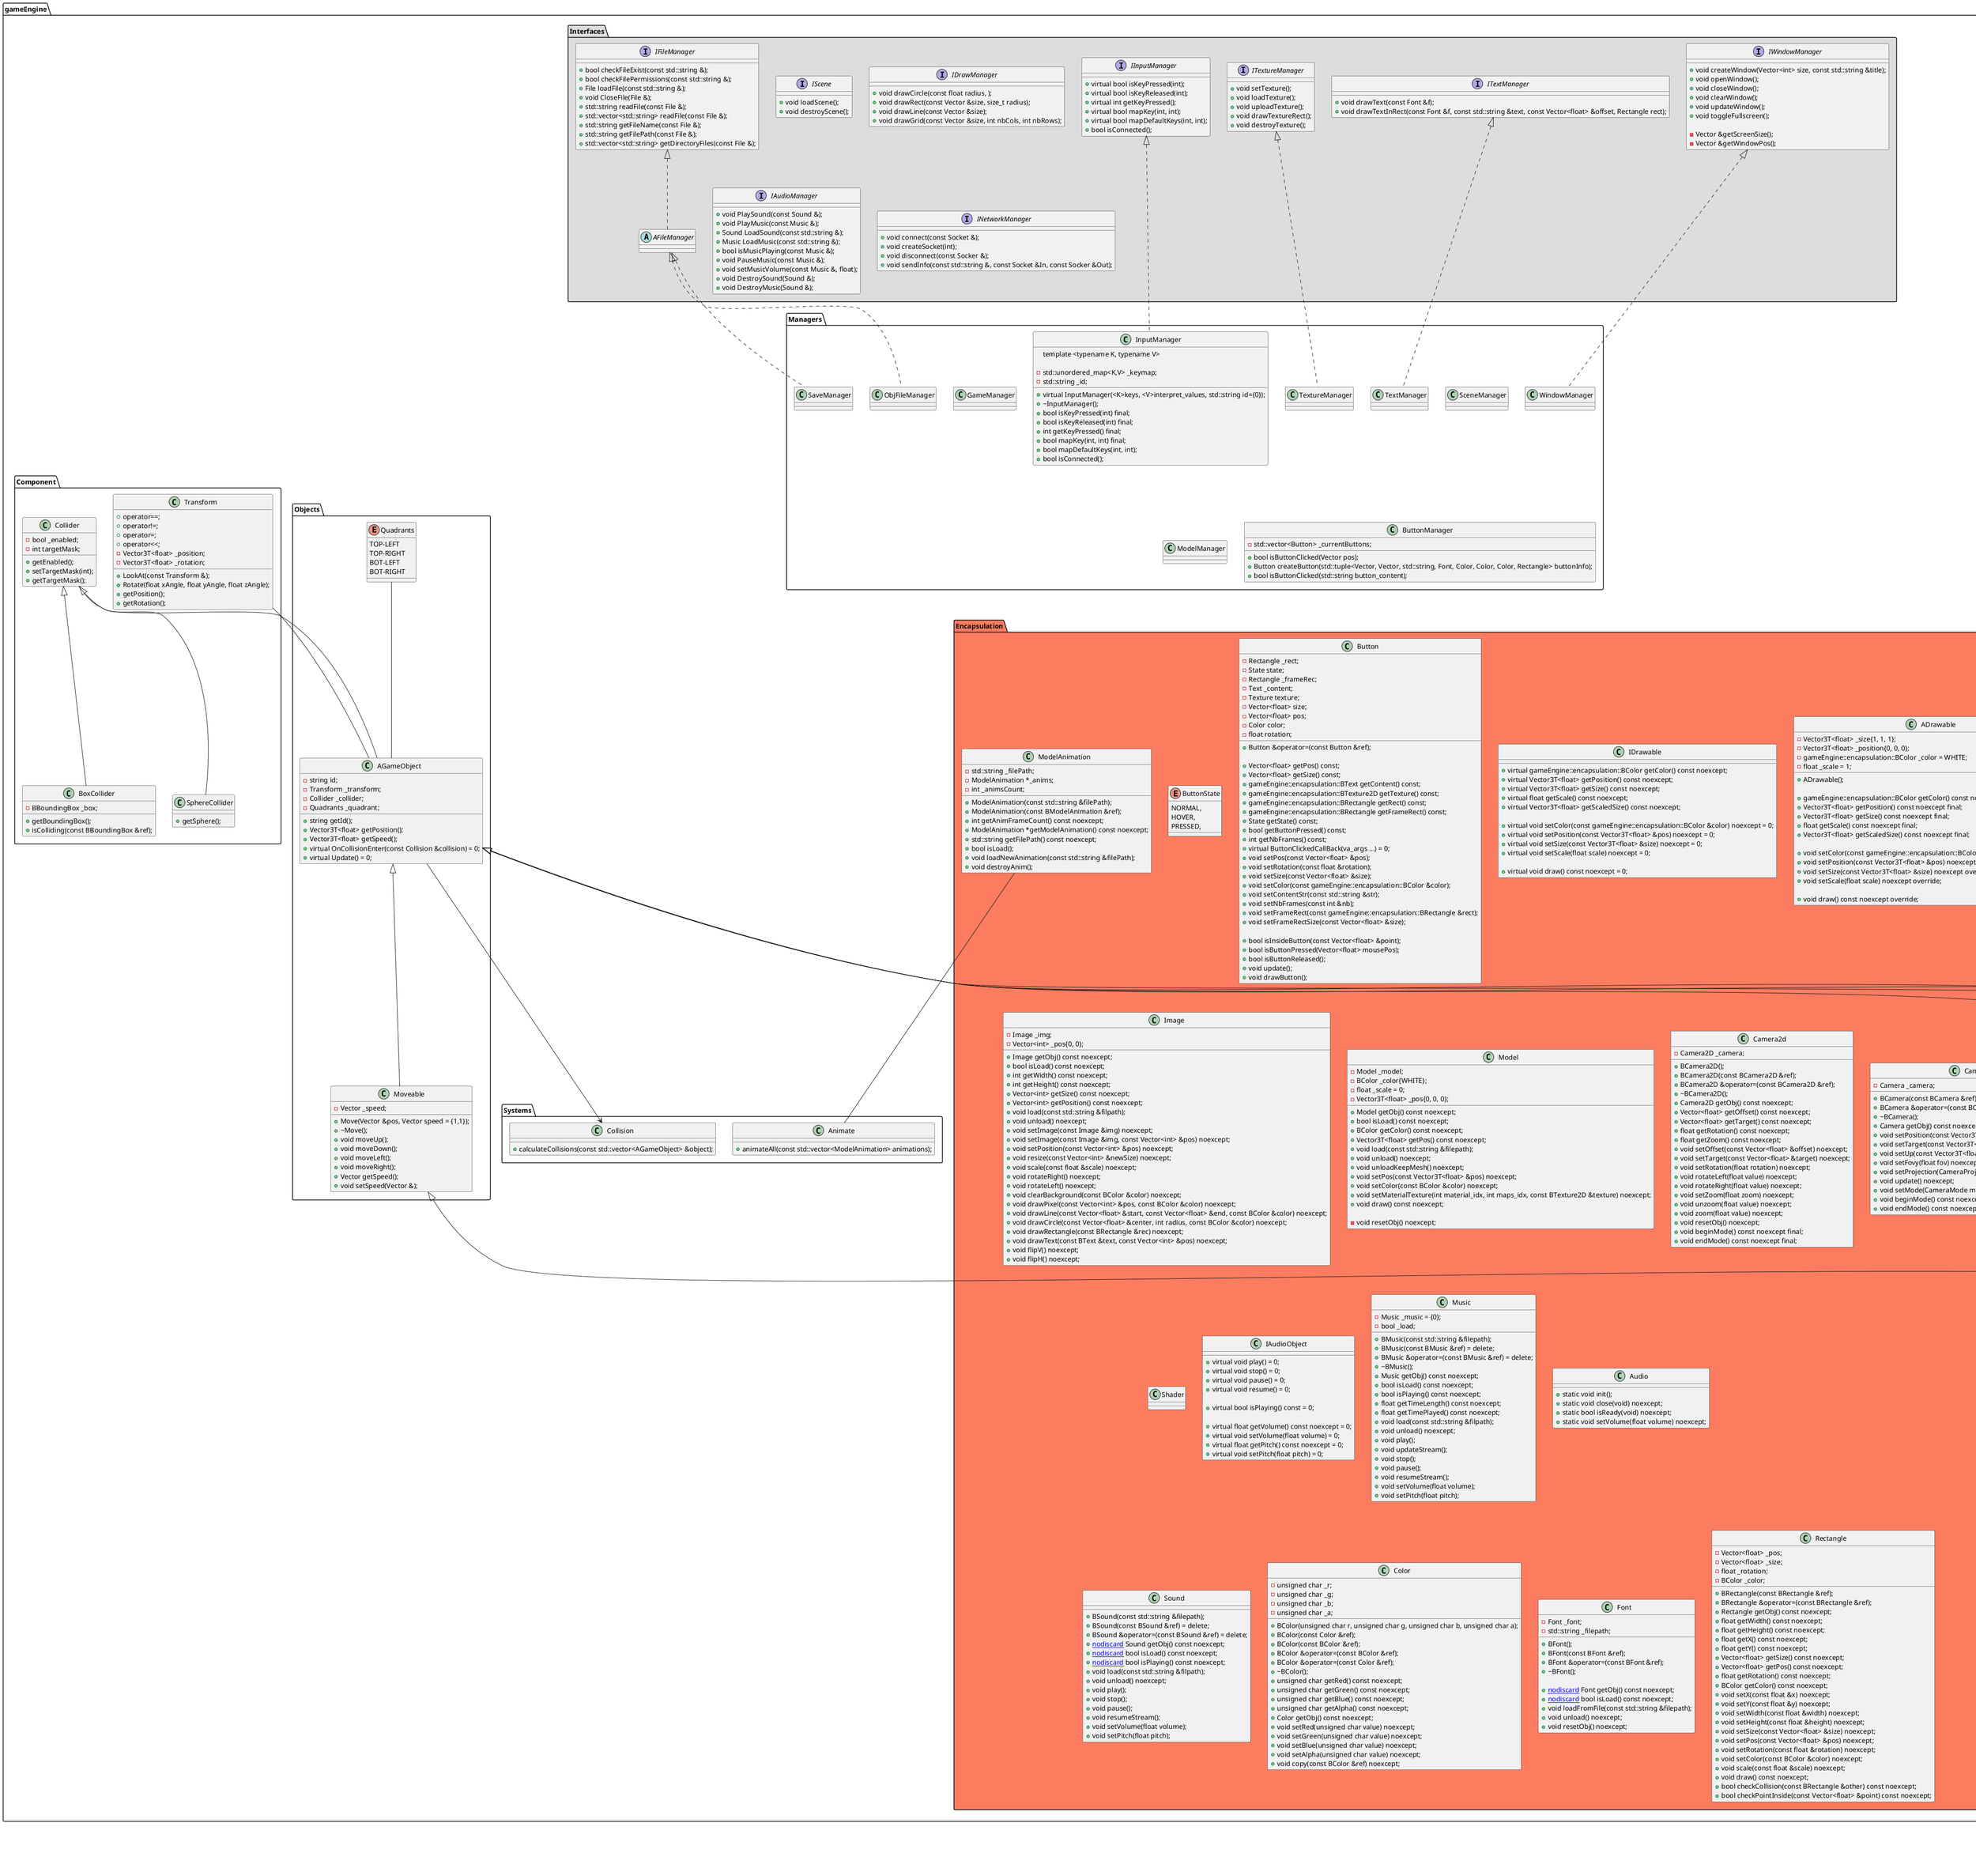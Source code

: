 @startuml Indie_Studio

'Gestion de souris, manettes, clavier, fps, fichier (sauvegarde), parsing JSON, textures
'texte, drawShapes, models(2d, 3D), audio

namespace global {
    class Vector<T> {
        +Vector(T x, T y)
        +~Vector() = default;
        +const Vector(const Vector &copy);
        +bool operator==();
        +bool operator!=();
        +Vector &operator+();
        +Vector &operator-();

        -T _x;
        -T _y;
    }

    class Vector3<T> {
        +Vector3T(T x, T y, T Z);
        +~Vector3T() = default;
        +Vector3T(const Vector3T<T> &copy);
        +bool operator==(Vector3T<T> const &other) const noexcept;
        +bool operator!=(Vector3T<T> const &other) const noexcept;
        +Vector3T<T> operator+(Vector3T<T> const &other) const noexcept;
        +Vector3T<T> operator-(Vector3T<T> const &other) const noexcept;
        +Vector3T<T> &operator=(Vector3T<T> const &other) noexcept;

        -T _x;
        -T _y;
        -T _z;
    }
}

namespace game {
        enum EntityType {
        COLLECTABLE,
        DROPPABLE,
        BOMB,
        POWERUP,
        PLAYER,
        AI
    }

    class AI {
    }
}

namespace game.Scenes {
    class MainMenu implements gameEngine.Interfaces.IScene {
        -gameEngine.Managers.ButtonManager _buttonManager;
    }
}

namespace game.Systems {

}

namespace gameEngine.Managers {

    class InputManager implements gameEngine.Interfaces.IInputManager
    {
        template <typename K, typename V>
        +virtual InputManager(<K>keys, <V>interpret_values, std::string id={0});
        +~InputManager();
        +bool isKeyPressed(int) final;
        +bool isKeyReleased(int) final;
        +int getKeyPressed() final;
        +bool mapKey(int, int) final;
        +bool mapDefaultKeys(int, int);
        +bool isConnected();

        -std::unordered_map<K,V> _keymap;
        -std::string _id;
    }
    class SaveManager implements gameEngine.Interfaces.AFileManager{}
    class TextureManager implements gameEngine.Interfaces.ITextureManager {}
    class TextManager implements gameEngine.Interfaces.ITextManager {}
    class WindowManager implements gameEngine.Interfaces.IWindowManager {}
    class ObjFileManager implements gameEngine.Interfaces.AFileManager {}
    class SceneManager{}
    class GameManager{}
    class ModelManager {}
    'Button args are taken from botttom to top
    class ButtonManager {
        +bool isButtonClicked(Vector pos);
        +Button createButton(std::tuple<Vector, Vector, std::string, Font, Color, Color, Color, Rectangle> buttonInfo);
        +bool isButtonClicked(std::string button_content);
        -std::vector<Button> _currentButtons;
    }
}

namespace game.Objects {

    class Droppable extends gameEngine.Objects.AGameObject {}
    class Collectible extends gameEngine.Objects.AGameObject {}
    class Bomb extends Droppable {}

    class Character extends gameEngine.Objects.Moveable {
        -std::string _name;
    }


    class Player extends game.Objects.Character {
        -std::string _id;
        -size_t _score;
    }

    class Bot extends game.Objects.Character, game.AI {

    }


    enum TileType {
        WALL,
        PATH,
        BRICK,
        COLLECTIBLE,
    }

    class Tile extends gameEngine.Objects.AGameObject {
        -Texture _texture;
        -Model _model;
        -std::Vector<std::size_t> _pos;
        -TileType _type;
    }

    class Map {
        +Map(const int &size);

        +void generateMap(const int &seed);
        +void generateSeed(void);

        -std::vector<std::vector<int>> _bombermap;
        -std::vector<Tile> _tiles;
        -std::size_t _size;
        -std::size_t _seed;
    }

    class ACollectible extends Tile {
        +void powerUpCallback(Player &p);

        -Clock _clock;
    }

    class Path extends Tile {
    }

    class Wall extends Tile {
    }
    class Wall extends gameEngine.Objects.AGameObject {
        +Wall(bool isDestructible)

    class Brick extends Wall {
        -Collectible _powerup;
    }

    class HealthUp extends ACollectible {}
    class SpeedUp extends ACollectible {}
    class FireUp extends ACollectible {}
    class BombUp extends ACollectible {}
    class BombPass extends ACollectible {}
    class OneUp extends ACollectible {}

}

namespace gameEngine {

namespace Encapsulation #fc7c60  {
    enum ButtonState {
        NORMAL,
        HOVER,
        PRESSED,
    }
    class Button {
        +Button &operator=(const Button &ref);

        +Vector<float> getPos() const;
        +Vector<float> getSize() const;
        +gameEngine::encapsulation::BText getContent() const;
        +gameEngine::encapsulation::BTexture2D getTexture() const;
        +gameEngine::encapsulation::BRectangle getRect() const;
        +gameEngine::encapsulation::BRectangle getFrameRect() const;
        +State getState() const;
        +bool getButtonPressed() const;
        +int getNbFrames() const;
        +virtual ButtonClickedCallBack(va_args ...) = 0;
        +void setPos(const Vector<float> &pos);
        +void setRotation(const float &rotation);
        +void setSize(const Vector<float> &size);
        +void setColor(const gameEngine::encapsulation::BColor &color);
        +void setContentStr(const std::string &str);
        +void setNbFrames(const int &nb);
        +void setFrameRect(const gameEngine::encapsulation::BRectangle &rect);
        +void setFrameRectSize(const Vector<float> &size);

        +bool isInsideButton(const Vector<float> &point);
        +bool isButtonPressed(Vector<float> mousePos);
        +bool isButtonReleased();
        +void update();
        +void drawButton();

        -Rectangle _rect;
        -State state;
        -Rectangle _frameRec;
        -Text _content;
        -Texture texture;
        -Vector<float> size;
        -Vector<float> pos;
        -Color color;
        -float rotation;
    }
    class IDrawable {
        +virtual gameEngine::encapsulation::BColor getColor() const noexcept;
        +virtual Vector3T<float> getPosition() const noexcept;
        +virtual Vector3T<float> getSize() const noexcept;
        +virtual float getScale() const noexcept;
        +virtual Vector3T<float> getScaledSize() const noexcept;

        +virtual void setColor(const gameEngine::encapsulation::BColor &color) noexcept = 0;
        +virtual void setPosition(const Vector3T<float> &pos) noexcept = 0;
        +virtual void setSize(const Vector3T<float> &size) noexcept = 0;
        +virtual void setScale(float scale) noexcept = 0;

        +virtual void draw() const noexcept = 0;
    }
    class ADrawable {
        +ADrawable();

        +gameEngine::encapsulation::BColor getColor() const noexcept final;
        +Vector3T<float> getPosition() const noexcept final;
        +Vector3T<float> getSize() const noexcept final;
        +float getScale() const noexcept final;
        +Vector3T<float> getScaledSize() const noexcept final;

        +void setColor(const gameEngine::encapsulation::BColor &color) noexcept override;
        +void setPosition(const Vector3T<float> &pos) noexcept override;
        +void setSize(const Vector3T<float> &size) noexcept override;
        +void setScale(float scale) noexcept override;

        +void draw() const noexcept override;

        -Vector3T<float> _size{1, 1, 1};
        -Vector3T<float> _position{0, 0, 0};
        -gameEngine::encapsulation::BColor _color = WHITE;
        -float _scale = 1;
    }
    class Image {
        +Image getObj() const noexcept;
        +bool isLoad() const noexcept;
        +int getWidth() const noexcept;
        +int getHeight() const noexcept;
        +Vector<int> getSize() const noexcept;
        +Vector<int> getPosition() const noexcept;
        +void load(const std::string &filpath);
        +void unload() noexcept;
        +void setImage(const Image &img) noexcept;
        +void setImage(const Image &img, const Vector<int> &pos) noexcept;
        +void setPosition(const Vector<int> &pos) noexcept;
        +void resize(const Vector<int> &newSize) noexcept;
        +void scale(const float &scale) noexcept;
        +void rotateRight() noexcept;
        +void rotateLeft() noexcept;
        +void clearBackground(const BColor &color) noexcept;
        +void drawPixel(const Vector<int> &pos, const BColor &color) noexcept;
        +void drawLine(const Vector<float> &start, const Vector<float> &end, const BColor &color) noexcept;
        +void drawCircle(const Vector<float> &center, int radius, const BColor &color) noexcept;
        +void drawRectangle(const BRectangle &rec) noexcept;
        +void drawText(const BText &text, const Vector<int> &pos) noexcept;
        +void flipV() noexcept;
        +void flipH() noexcept;

        -Image _img;
        -Vector<int> _pos{0, 0};
    }

    class Model {
        +Model getObj() const noexcept;
        +bool isLoad() const noexcept;
        +BColor getColor() const noexcept;
        +Vector3T<float> getPos() const noexcept;
        +void load(const std::string &filepath);
        +void unload() noexcept;
        +void unloadKeepMesh() noexcept;
        +void setPos(const Vector3T<float> &pos) noexcept;
        +void setColor(const BColor &color) noexcept;
        +void setMaterialTexture(int material_idx, int maps_idx, const BTexture2D &texture) noexcept;
        +void draw() const noexcept;

        -void resetObj() noexcept;
        -Model _model;
        -BColor _color{WHITE};
        -float _scale = 0;
        -Vector3T<float> _pos{0, 0, 0};
    }
    class Camera2d {
        +BCamera2D();
        +BCamera2D(const BCamera2D &ref);
        +BCamera2D &operator=(const BCamera2D &ref);
        +~BCamera2D();
        +Camera2D getObj() const noexcept;
        +Vector<float> getOffset() const noexcept;
        +Vector<float> getTarget() const noexcept;
        +float getRotation() const noexcept;
        +float getZoom() const noexcept;
        +void setOffset(const Vector<float> &offset) noexcept;
        +void setTarget(const Vector<float> &target) noexcept;
        +void setRotation(float rotation) noexcept;
        +void rotateLeft(float value) noexcept;
        +void rotateRight(float value) noexcept;
        +void setZoom(float zoom) noexcept;
        +void unzoom(float value) noexcept;
        +void zoom(float value) noexcept;
        +void resetObj() noexcept;
        +void beginMode() const noexcept final;
        +void endMode() const noexcept final;

        -Camera2D _camera;
    }
    class Camera {
        +BCamera(const BCamera &ref);
        +BCamera &operator=(const BCamera &ref);
        +~BCamera();
        +Camera getObj() const noexcept;
        +void setPosition(const Vector3T<float> &pos) noexcept;
        +void setTarget(const Vector3T<float> &target) noexcept;
        +void setUp(const Vector3T<float> &up) noexcept;
        +void setFovy(float fov) noexcept;
        +void setProjection(CameraProjection projection) noexcept;
        +void update() noexcept;
        +void setMode(CameraMode mode) noexcept;
        +void beginMode() const noexcept final;
        +void endMode() const noexcept final;

        -Camera _camera;
    }
    class Shader {}
    class IAudioObject {
        +virtual void play() = 0;
        +virtual void stop() = 0;
        +virtual void pause() = 0;
        +virtual void resume() = 0;

        +virtual bool isPlaying() const = 0;

        +virtual float getVolume() const noexcept = 0;
        +virtual void setVolume(float volume) = 0;
        +virtual float getPitch() const noexcept = 0;
        +virtual void setPitch(float pitch) = 0;
    }
    class Music {
        +BMusic(const std::string &filepath);
        +BMusic(const BMusic &ref) = delete;
        +BMusic &operator=(const BMusic &ref) = delete;
        +~BMusic();
        +Music getObj() const noexcept;
        +bool isLoad() const noexcept;
        +bool isPlaying() const noexcept;
        +float getTimeLength() const noexcept;
        +float getTimePlayed() const noexcept;
        +void load(const std::string &filpath);
        +void unload() noexcept;
        +void play();
        +void updateStream();
        +void stop();
        +void pause();
        +void resumeStream();
        +void setVolume(float volume);
        +void setPitch(float pitch);

        -Music _music = {0};
        -bool _load;
    }
    class Audio {
        +static void init();
        +static void close(void) noexcept;
        +static bool isReady(void) noexcept;
        +static void setVolume(float volume) noexcept;
    }
    class Sound {
        +BSound(const std::string &filepath);
        +BSound(const BSound &ref) = delete;
        +BSound &operator=(const BSound &ref) = delete;
        +[[nodiscard]] Sound getObj() const noexcept;
        +[[nodiscard]] bool isLoad() const noexcept;
        +[[nodiscard]] bool isPlaying() const noexcept;
        +void load(const std::string &filpath);
        +void unload() noexcept;
        +void play();
        +void stop();
        +void pause();
        +void resumeStream();
        +void setVolume(float volume);
        +void setPitch(float pitch);
    }
    class Color {
        +BColor(unsigned char r, unsigned char g, unsigned char b, unsigned char a);
        +BColor(const Color &ref);
        +BColor(const BColor &ref);
        +BColor &operator=(const BColor &ref);
        +BColor &operator=(const Color &ref);
        +~BColor();
        +unsigned char getRed() const noexcept;
        +unsigned char getGreen() const noexcept;
        +unsigned char getBlue() const noexcept;
        +unsigned char getAlpha() const noexcept;
        +Color getObj() const noexcept;
        +void setRed(unsigned char value) noexcept;
        +void setGreen(unsigned char value) noexcept;
        +void setBlue(unsigned char value) noexcept;
        +void setAlpha(unsigned char value) noexcept;
        +void copy(const BColor &ref) noexcept;

        -unsigned char _r;
        -unsigned char _g;
        -unsigned char _b;
        -unsigned char _a;
    }

    class Font {
        +BFont();
        +BFont(const BFont &ref);
        +BFont &operator=(const BFont &ref);
        +~BFont();

        +[[nodiscard]] Font getObj() const noexcept;
        +[[nodiscard]] bool isLoad() const noexcept;
        +void loadFromFile(const std::string &filepath);
        +void unload() noexcept;

            -Font _font;
            -std::string _filepath;

            +void resetObj() noexcept;
    }

    class Rectangle {
        +BRectangle(const BRectangle &ref);
        +BRectangle &operator=(const BRectangle &ref);
        +Rectangle getObj() const noexcept;
        +float getWidth() const noexcept;
        +float getHeight() const noexcept;
        +float getX() const noexcept;
        +float getY() const noexcept;
        +Vector<float> getSize() const noexcept;
        +Vector<float> getPos() const noexcept;
        +float getRotation() const noexcept;
        +BColor getColor() const noexcept;
        +void setX(const float &x) noexcept;
        +void setY(const float &y) noexcept;
        +void setWidth(const float &width) noexcept;
        +void setHeight(const float &height) noexcept;
        +void setSize(const Vector<float> &size) noexcept;
        +void setPos(const Vector<float> &pos) noexcept;
        +void setRotation(const float &rotation) noexcept;
        +void setColor(const BColor &color) noexcept;
        +void scale(const float &scale) noexcept;
        +void draw() const noexcept;
        +bool checkCollision(const BRectangle &other) const noexcept;
        +bool checkPointInside(const Vector<float> &point) const noexcept;

        -Vector<float> _pos;
        -Vector<float> _size;
        -float _rotation;
        -BColor _color;
    }

    class ModelAnimation {
        +ModelAnimation(const std::string &filePath);
        +ModelAnimation(const BModelAnimation &ref);
        +int getAnimFrameCount() const noexcept;
        +ModelAnimation *getModelAnimation() const noexcept;
        +std::string getFilePath() const noexcept;
        +bool isLoad();
        +void loadNewAnimation(const std::string &filePath);
        +void destroyAnim();
        -std::string _filePath;
        -ModelAnimation *_anims;
        -int _animsCount;
    }
}

namespace Interfaces #DDDDDD {

    interface IScene
    {
        +void loadScene();
        +void destroyScene();
    }

    interface IWindowManager
    {
        +void createWindow(Vector<int> size, const std::string &title);
        +void openWindow();
        +void closeWindow();
        +void clearWindow();
        +void updateWindow();
        +void toggleFullscreen();

        -Vector &getScreenSize();
        -Vector &getWindowPos();
    }

    interface IDrawManager
    {
        +void drawCircle(const float radius, );
        +void drawRect(const Vector &size, size_t radius);
        +void drawLine(const Vector &size);
        +void drawGrid(const Vector &size, int nbCols, int nbRows);
    }

    interface ITextureManager
    {
        +void setTexture();
        +void loadTexture();
        +void uploadTexture();
        +void drawTextureRect();
        'Potentiellement ajouter + de drawTexture
        +void destroyTexture();
    }

    interface ITextManager
    {
        +void drawText(const Font &f);
        +void drawTextInRect(const Font &f, const std::string &text, const Vector<float> &offset, Rectangle rect);
    }

    interface IAudioManager
    {
        'Classe audio avec playlist
        +void PlaySound(const Sound &);
        +void PlayMusic(const Music &);
        +Sound LoadSound(const std::string &);
        +Music LoadMusic(const std::string &);
        +bool isMusicPlaying(const Music &);
        +void PauseMusic(const Music &);
        +void setMusicVolume(const Music &, float);
        +void DestroySound(Sound &);
        +void DestroyMusic(Sound &);
    }

    'Definir un port
    'A completer, poser des questions sur les attentes et ce qu'on
    'Voir rush2 SantaServer de Polo
    interface INetworkManager
    {
        +void connect(const Socket &);
        +void createSocket(int);
        +void disconnect(const Socker &);
        +void sendInfo(const std::string &, const Socket &In, const Socker &Out);

    }

    abstract class AFileManager implements IFileManager {}

    'Classe qui pourrait herite de IFileManager -> JsonManager, XMLManager, OBJFileManager, ConfigManager, SaveManager
    interface IFileManager
    {
        +bool checkFileExist(const std::string &);
        +bool checkFilePermissions(const std::string &);
        +File loadFile(const std::string &);
        +void CloseFile(File &);
        +std::string readFile(const File &);
        +std::vector<std::string> readFile(const File &);
        +std::string getFileName(const File &);
        +std::string getFilePath(const File &);
        +std::vector<std::string> getDirectoryFiles(const File &);
    }

    'Mapper std::map<Key, int Code> pareil pour manette
    'Classe qui pourrait herite: Keyboard, Gamepad, Mouse
    interface IInputManager
    {
        +virtual bool isKeyPressed(int);
        +virtual bool isKeyReleased(int);
        +virtual int getKeyPressed();
        +virtual bool mapKey(int, int);
        +virtual bool mapDefaultKeys(int, int);
        +bool isConnected();
    }
    'Voir pour les collisions si interface necessaires
}

namespace Systems {
    gameEngine.Objects.AGameObject-->gameEngine.Systems.Collision
    class Collision {
        +calculateCollisions(const std::vector<AGameObject> &object);
    }
    gameEngine.Encapsulation.ModelAnimation--gameEngine.Systems.Animate
    class Animate {
        +animateAll(const std::vector<ModelAnimation> animations);
    }

}

namespace Component {

    class Collider {
        +getEnabled();
        +setTargetMask(int);
        +getTargetMask();
        -bool _enabled;
        -int targetMask;
    }
    class BoxCollider extends Collider {
        +getBoundingBox();
        +isColliding(const BBoundingBox &ref);
        -BBoundingBox _box;
    }

    class SphereCollider extends Collider {
        +getSphere();
    }

    class Transform {
        +LookAt(const Transform &);
        +Rotate(float xAngle, float yAngle, float zAngle);
        +getPosition();
        +getRotation();
        +operator==;
        +operator!=;
        +operator=;
        +operator<<;
        -Vector3T<float> _position;
        -Vector3T<float> _rotation;
    }
}

gameEngine.Component.Transform--gameEngine.Objects.AGameObject
gameEngine.Component.Collider--gameEngine.Objects.AGameObject
gameEngine.Objects.Quadrants--gameEngine.Objects.AGameObject

namespace Objects {
    enum Quadrants {
        TOP-LEFT
        TOP-RIGHT
        BOT-LEFT
        BOT-RIGHT
    }
    class AGameObject {
        +string getId();
        +Vector3T<float> getPosition();
        +Vector3T<float> getSpeed();
        +virtual OnCollisionEnter(const Collision &collision) = 0;
        +virtual Update() = 0;
        -string id;
        -Transform _transform;
        -Collider _collider;
        -Quadrants _quadrant;
    }

    class Moveable extends AGameObject {
        +Move(Vector &pos, Vector speed = {1,1});
        +~Move();
        +void moveUp();
        +void moveDown();
        +void moveLeft();
        +void moveRight();
        +Vector getSpeed();
        +void setSpeed(Vector &);

        -Vector _speed;
    }
}
}
@enduml
